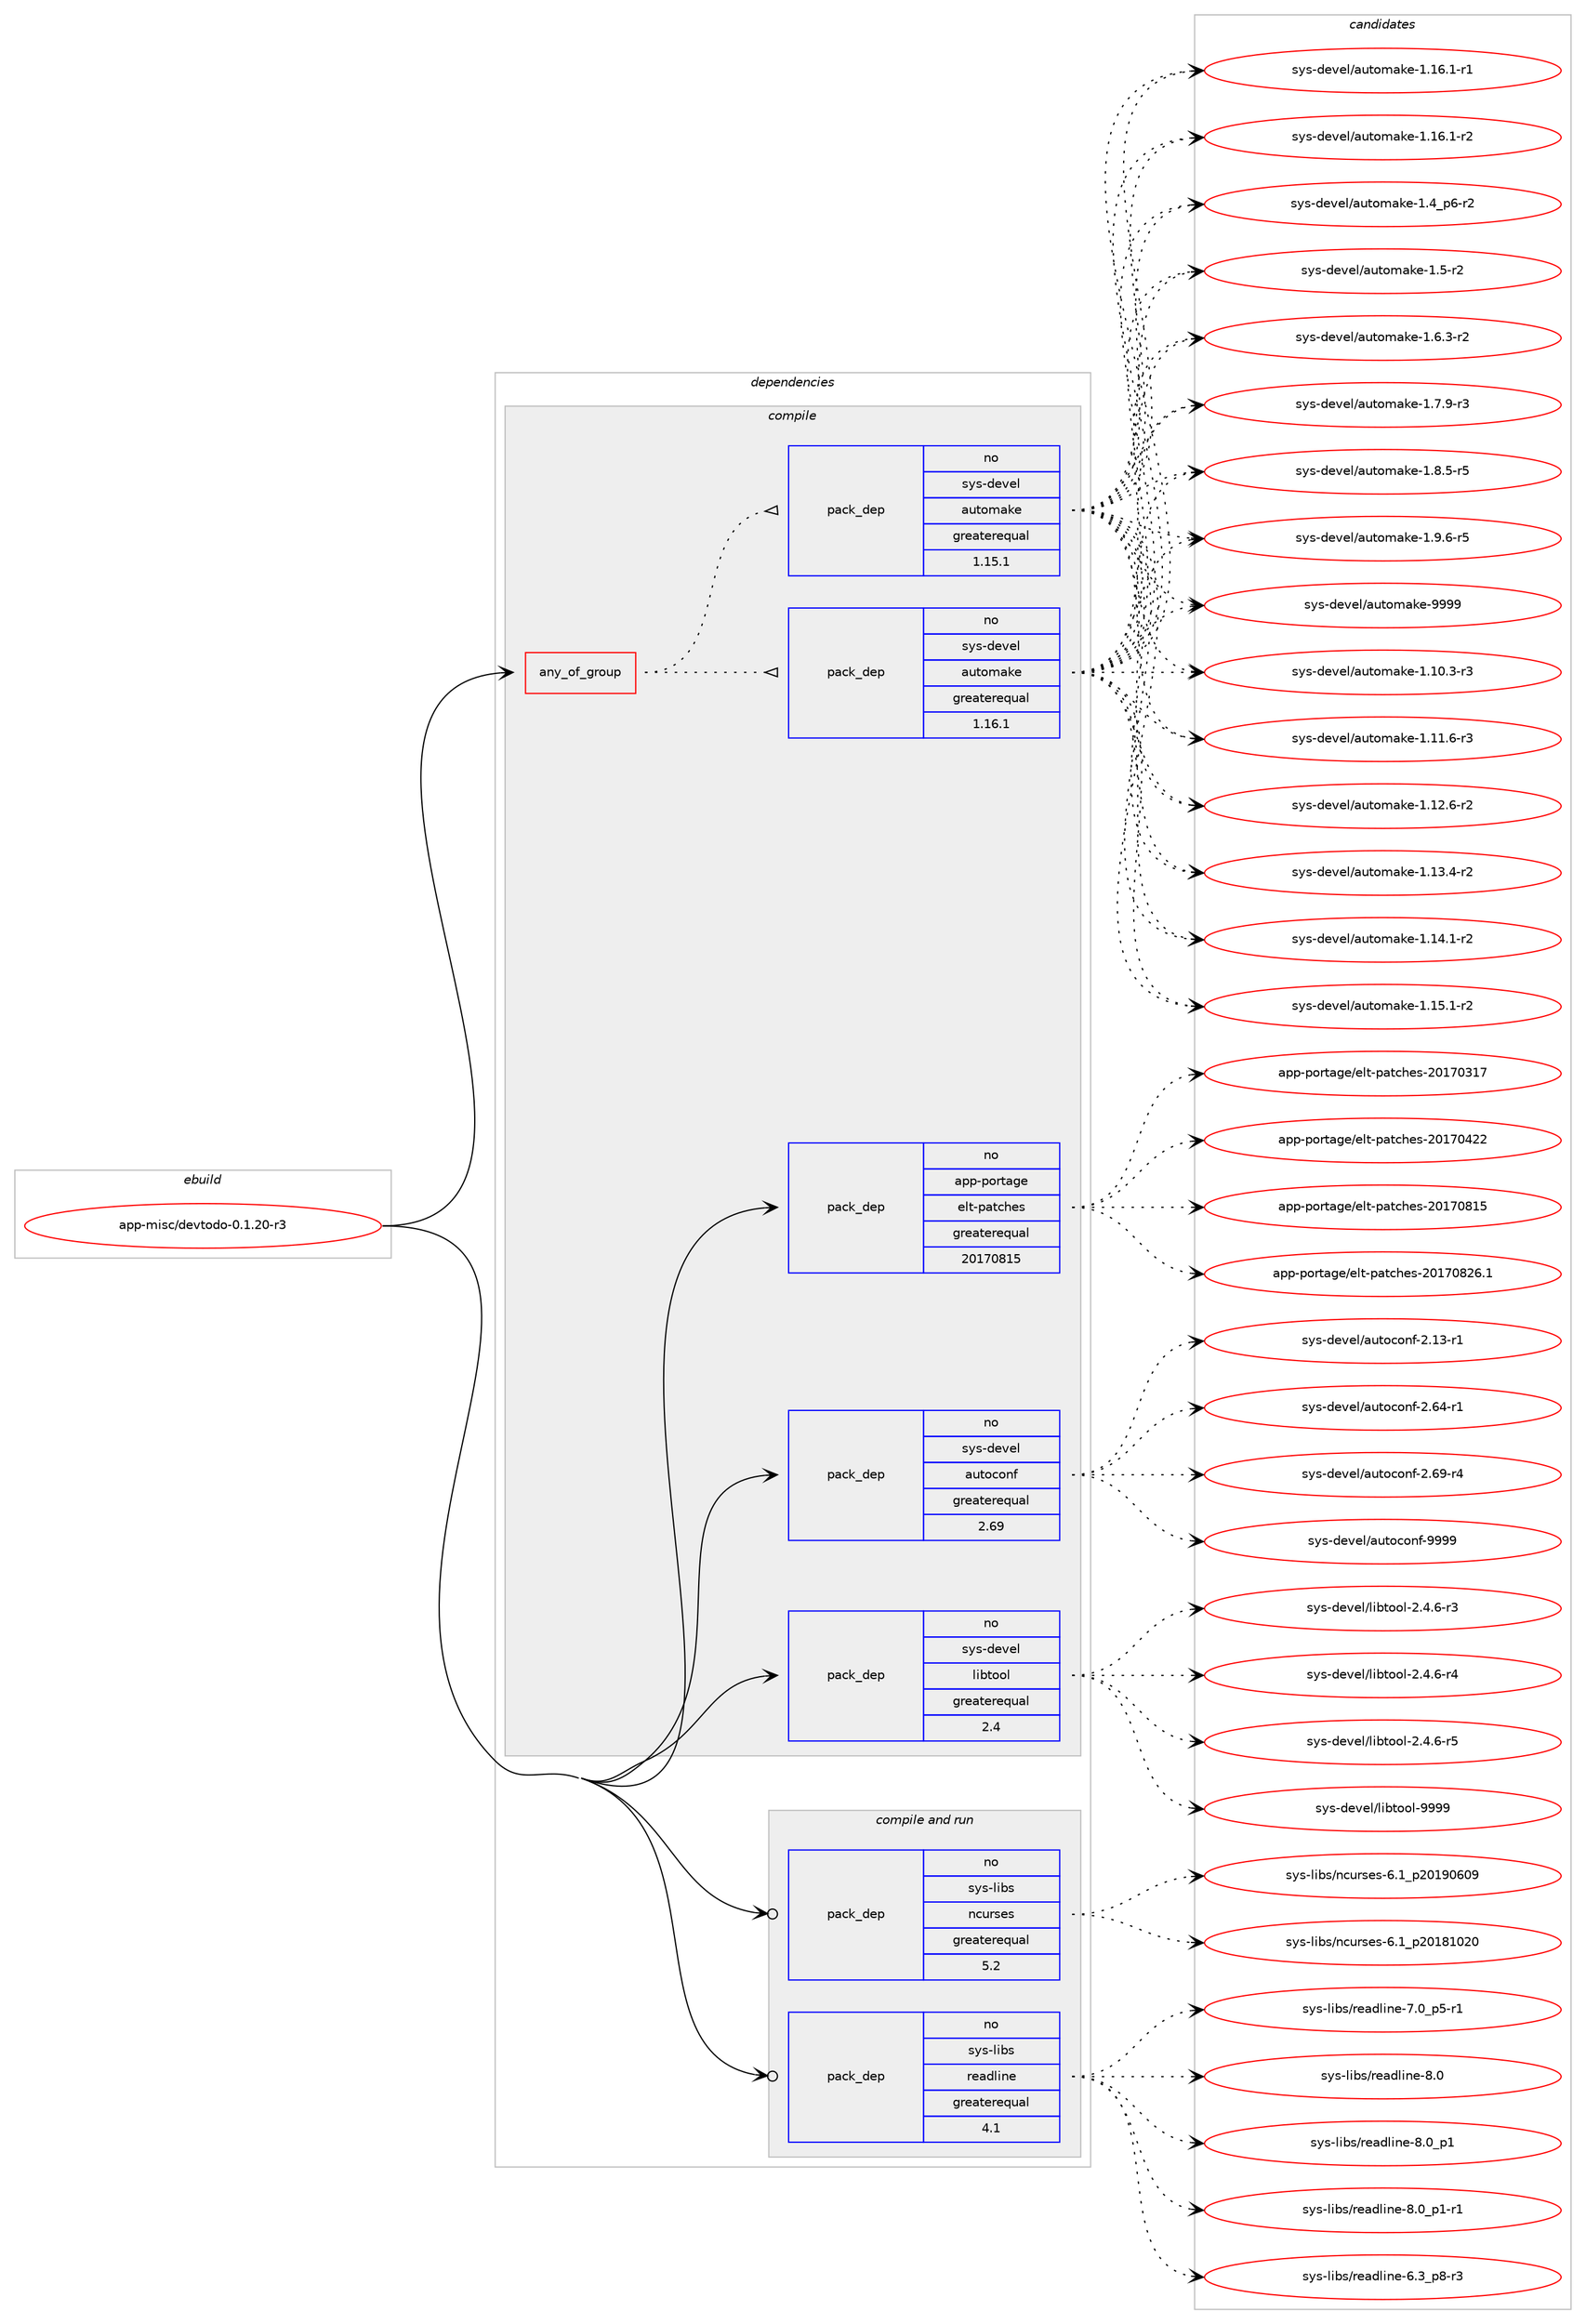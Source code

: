 digraph prolog {

# *************
# Graph options
# *************

newrank=true;
concentrate=true;
compound=true;
graph [rankdir=LR,fontname=Helvetica,fontsize=10,ranksep=1.5];#, ranksep=2.5, nodesep=0.2];
edge  [arrowhead=vee];
node  [fontname=Helvetica,fontsize=10];

# **********
# The ebuild
# **********

subgraph cluster_leftcol {
color=gray;
rank=same;
label=<<i>ebuild</i>>;
id [label="app-misc/devtodo-0.1.20-r3", color=red, width=4, href="../app-misc/devtodo-0.1.20-r3.svg"];
}

# ****************
# The dependencies
# ****************

subgraph cluster_midcol {
color=gray;
label=<<i>dependencies</i>>;
subgraph cluster_compile {
fillcolor="#eeeeee";
style=filled;
label=<<i>compile</i>>;
subgraph any8678 {
dependency498125 [label=<<TABLE BORDER="0" CELLBORDER="1" CELLSPACING="0" CELLPADDING="4"><TR><TD CELLPADDING="10">any_of_group</TD></TR></TABLE>>, shape=none, color=red];subgraph pack370165 {
dependency498126 [label=<<TABLE BORDER="0" CELLBORDER="1" CELLSPACING="0" CELLPADDING="4" WIDTH="220"><TR><TD ROWSPAN="6" CELLPADDING="30">pack_dep</TD></TR><TR><TD WIDTH="110">no</TD></TR><TR><TD>sys-devel</TD></TR><TR><TD>automake</TD></TR><TR><TD>greaterequal</TD></TR><TR><TD>1.16.1</TD></TR></TABLE>>, shape=none, color=blue];
}
dependency498125:e -> dependency498126:w [weight=20,style="dotted",arrowhead="oinv"];
subgraph pack370166 {
dependency498127 [label=<<TABLE BORDER="0" CELLBORDER="1" CELLSPACING="0" CELLPADDING="4" WIDTH="220"><TR><TD ROWSPAN="6" CELLPADDING="30">pack_dep</TD></TR><TR><TD WIDTH="110">no</TD></TR><TR><TD>sys-devel</TD></TR><TR><TD>automake</TD></TR><TR><TD>greaterequal</TD></TR><TR><TD>1.15.1</TD></TR></TABLE>>, shape=none, color=blue];
}
dependency498125:e -> dependency498127:w [weight=20,style="dotted",arrowhead="oinv"];
}
id:e -> dependency498125:w [weight=20,style="solid",arrowhead="vee"];
subgraph pack370167 {
dependency498128 [label=<<TABLE BORDER="0" CELLBORDER="1" CELLSPACING="0" CELLPADDING="4" WIDTH="220"><TR><TD ROWSPAN="6" CELLPADDING="30">pack_dep</TD></TR><TR><TD WIDTH="110">no</TD></TR><TR><TD>app-portage</TD></TR><TR><TD>elt-patches</TD></TR><TR><TD>greaterequal</TD></TR><TR><TD>20170815</TD></TR></TABLE>>, shape=none, color=blue];
}
id:e -> dependency498128:w [weight=20,style="solid",arrowhead="vee"];
subgraph pack370168 {
dependency498129 [label=<<TABLE BORDER="0" CELLBORDER="1" CELLSPACING="0" CELLPADDING="4" WIDTH="220"><TR><TD ROWSPAN="6" CELLPADDING="30">pack_dep</TD></TR><TR><TD WIDTH="110">no</TD></TR><TR><TD>sys-devel</TD></TR><TR><TD>autoconf</TD></TR><TR><TD>greaterequal</TD></TR><TR><TD>2.69</TD></TR></TABLE>>, shape=none, color=blue];
}
id:e -> dependency498129:w [weight=20,style="solid",arrowhead="vee"];
subgraph pack370169 {
dependency498130 [label=<<TABLE BORDER="0" CELLBORDER="1" CELLSPACING="0" CELLPADDING="4" WIDTH="220"><TR><TD ROWSPAN="6" CELLPADDING="30">pack_dep</TD></TR><TR><TD WIDTH="110">no</TD></TR><TR><TD>sys-devel</TD></TR><TR><TD>libtool</TD></TR><TR><TD>greaterequal</TD></TR><TR><TD>2.4</TD></TR></TABLE>>, shape=none, color=blue];
}
id:e -> dependency498130:w [weight=20,style="solid",arrowhead="vee"];
}
subgraph cluster_compileandrun {
fillcolor="#eeeeee";
style=filled;
label=<<i>compile and run</i>>;
subgraph pack370170 {
dependency498131 [label=<<TABLE BORDER="0" CELLBORDER="1" CELLSPACING="0" CELLPADDING="4" WIDTH="220"><TR><TD ROWSPAN="6" CELLPADDING="30">pack_dep</TD></TR><TR><TD WIDTH="110">no</TD></TR><TR><TD>sys-libs</TD></TR><TR><TD>ncurses</TD></TR><TR><TD>greaterequal</TD></TR><TR><TD>5.2</TD></TR></TABLE>>, shape=none, color=blue];
}
id:e -> dependency498131:w [weight=20,style="solid",arrowhead="odotvee"];
subgraph pack370171 {
dependency498132 [label=<<TABLE BORDER="0" CELLBORDER="1" CELLSPACING="0" CELLPADDING="4" WIDTH="220"><TR><TD ROWSPAN="6" CELLPADDING="30">pack_dep</TD></TR><TR><TD WIDTH="110">no</TD></TR><TR><TD>sys-libs</TD></TR><TR><TD>readline</TD></TR><TR><TD>greaterequal</TD></TR><TR><TD>4.1</TD></TR></TABLE>>, shape=none, color=blue];
}
id:e -> dependency498132:w [weight=20,style="solid",arrowhead="odotvee"];
}
subgraph cluster_run {
fillcolor="#eeeeee";
style=filled;
label=<<i>run</i>>;
}
}

# **************
# The candidates
# **************

subgraph cluster_choices {
rank=same;
color=gray;
label=<<i>candidates</i>>;

subgraph choice370165 {
color=black;
nodesep=1;
choice11512111545100101118101108479711711611110997107101454946494846514511451 [label="sys-devel/automake-1.10.3-r3", color=red, width=4,href="../sys-devel/automake-1.10.3-r3.svg"];
choice11512111545100101118101108479711711611110997107101454946494946544511451 [label="sys-devel/automake-1.11.6-r3", color=red, width=4,href="../sys-devel/automake-1.11.6-r3.svg"];
choice11512111545100101118101108479711711611110997107101454946495046544511450 [label="sys-devel/automake-1.12.6-r2", color=red, width=4,href="../sys-devel/automake-1.12.6-r2.svg"];
choice11512111545100101118101108479711711611110997107101454946495146524511450 [label="sys-devel/automake-1.13.4-r2", color=red, width=4,href="../sys-devel/automake-1.13.4-r2.svg"];
choice11512111545100101118101108479711711611110997107101454946495246494511450 [label="sys-devel/automake-1.14.1-r2", color=red, width=4,href="../sys-devel/automake-1.14.1-r2.svg"];
choice11512111545100101118101108479711711611110997107101454946495346494511450 [label="sys-devel/automake-1.15.1-r2", color=red, width=4,href="../sys-devel/automake-1.15.1-r2.svg"];
choice11512111545100101118101108479711711611110997107101454946495446494511449 [label="sys-devel/automake-1.16.1-r1", color=red, width=4,href="../sys-devel/automake-1.16.1-r1.svg"];
choice11512111545100101118101108479711711611110997107101454946495446494511450 [label="sys-devel/automake-1.16.1-r2", color=red, width=4,href="../sys-devel/automake-1.16.1-r2.svg"];
choice115121115451001011181011084797117116111109971071014549465295112544511450 [label="sys-devel/automake-1.4_p6-r2", color=red, width=4,href="../sys-devel/automake-1.4_p6-r2.svg"];
choice11512111545100101118101108479711711611110997107101454946534511450 [label="sys-devel/automake-1.5-r2", color=red, width=4,href="../sys-devel/automake-1.5-r2.svg"];
choice115121115451001011181011084797117116111109971071014549465446514511450 [label="sys-devel/automake-1.6.3-r2", color=red, width=4,href="../sys-devel/automake-1.6.3-r2.svg"];
choice115121115451001011181011084797117116111109971071014549465546574511451 [label="sys-devel/automake-1.7.9-r3", color=red, width=4,href="../sys-devel/automake-1.7.9-r3.svg"];
choice115121115451001011181011084797117116111109971071014549465646534511453 [label="sys-devel/automake-1.8.5-r5", color=red, width=4,href="../sys-devel/automake-1.8.5-r5.svg"];
choice115121115451001011181011084797117116111109971071014549465746544511453 [label="sys-devel/automake-1.9.6-r5", color=red, width=4,href="../sys-devel/automake-1.9.6-r5.svg"];
choice115121115451001011181011084797117116111109971071014557575757 [label="sys-devel/automake-9999", color=red, width=4,href="../sys-devel/automake-9999.svg"];
dependency498126:e -> choice11512111545100101118101108479711711611110997107101454946494846514511451:w [style=dotted,weight="100"];
dependency498126:e -> choice11512111545100101118101108479711711611110997107101454946494946544511451:w [style=dotted,weight="100"];
dependency498126:e -> choice11512111545100101118101108479711711611110997107101454946495046544511450:w [style=dotted,weight="100"];
dependency498126:e -> choice11512111545100101118101108479711711611110997107101454946495146524511450:w [style=dotted,weight="100"];
dependency498126:e -> choice11512111545100101118101108479711711611110997107101454946495246494511450:w [style=dotted,weight="100"];
dependency498126:e -> choice11512111545100101118101108479711711611110997107101454946495346494511450:w [style=dotted,weight="100"];
dependency498126:e -> choice11512111545100101118101108479711711611110997107101454946495446494511449:w [style=dotted,weight="100"];
dependency498126:e -> choice11512111545100101118101108479711711611110997107101454946495446494511450:w [style=dotted,weight="100"];
dependency498126:e -> choice115121115451001011181011084797117116111109971071014549465295112544511450:w [style=dotted,weight="100"];
dependency498126:e -> choice11512111545100101118101108479711711611110997107101454946534511450:w [style=dotted,weight="100"];
dependency498126:e -> choice115121115451001011181011084797117116111109971071014549465446514511450:w [style=dotted,weight="100"];
dependency498126:e -> choice115121115451001011181011084797117116111109971071014549465546574511451:w [style=dotted,weight="100"];
dependency498126:e -> choice115121115451001011181011084797117116111109971071014549465646534511453:w [style=dotted,weight="100"];
dependency498126:e -> choice115121115451001011181011084797117116111109971071014549465746544511453:w [style=dotted,weight="100"];
dependency498126:e -> choice115121115451001011181011084797117116111109971071014557575757:w [style=dotted,weight="100"];
}
subgraph choice370166 {
color=black;
nodesep=1;
choice11512111545100101118101108479711711611110997107101454946494846514511451 [label="sys-devel/automake-1.10.3-r3", color=red, width=4,href="../sys-devel/automake-1.10.3-r3.svg"];
choice11512111545100101118101108479711711611110997107101454946494946544511451 [label="sys-devel/automake-1.11.6-r3", color=red, width=4,href="../sys-devel/automake-1.11.6-r3.svg"];
choice11512111545100101118101108479711711611110997107101454946495046544511450 [label="sys-devel/automake-1.12.6-r2", color=red, width=4,href="../sys-devel/automake-1.12.6-r2.svg"];
choice11512111545100101118101108479711711611110997107101454946495146524511450 [label="sys-devel/automake-1.13.4-r2", color=red, width=4,href="../sys-devel/automake-1.13.4-r2.svg"];
choice11512111545100101118101108479711711611110997107101454946495246494511450 [label="sys-devel/automake-1.14.1-r2", color=red, width=4,href="../sys-devel/automake-1.14.1-r2.svg"];
choice11512111545100101118101108479711711611110997107101454946495346494511450 [label="sys-devel/automake-1.15.1-r2", color=red, width=4,href="../sys-devel/automake-1.15.1-r2.svg"];
choice11512111545100101118101108479711711611110997107101454946495446494511449 [label="sys-devel/automake-1.16.1-r1", color=red, width=4,href="../sys-devel/automake-1.16.1-r1.svg"];
choice11512111545100101118101108479711711611110997107101454946495446494511450 [label="sys-devel/automake-1.16.1-r2", color=red, width=4,href="../sys-devel/automake-1.16.1-r2.svg"];
choice115121115451001011181011084797117116111109971071014549465295112544511450 [label="sys-devel/automake-1.4_p6-r2", color=red, width=4,href="../sys-devel/automake-1.4_p6-r2.svg"];
choice11512111545100101118101108479711711611110997107101454946534511450 [label="sys-devel/automake-1.5-r2", color=red, width=4,href="../sys-devel/automake-1.5-r2.svg"];
choice115121115451001011181011084797117116111109971071014549465446514511450 [label="sys-devel/automake-1.6.3-r2", color=red, width=4,href="../sys-devel/automake-1.6.3-r2.svg"];
choice115121115451001011181011084797117116111109971071014549465546574511451 [label="sys-devel/automake-1.7.9-r3", color=red, width=4,href="../sys-devel/automake-1.7.9-r3.svg"];
choice115121115451001011181011084797117116111109971071014549465646534511453 [label="sys-devel/automake-1.8.5-r5", color=red, width=4,href="../sys-devel/automake-1.8.5-r5.svg"];
choice115121115451001011181011084797117116111109971071014549465746544511453 [label="sys-devel/automake-1.9.6-r5", color=red, width=4,href="../sys-devel/automake-1.9.6-r5.svg"];
choice115121115451001011181011084797117116111109971071014557575757 [label="sys-devel/automake-9999", color=red, width=4,href="../sys-devel/automake-9999.svg"];
dependency498127:e -> choice11512111545100101118101108479711711611110997107101454946494846514511451:w [style=dotted,weight="100"];
dependency498127:e -> choice11512111545100101118101108479711711611110997107101454946494946544511451:w [style=dotted,weight="100"];
dependency498127:e -> choice11512111545100101118101108479711711611110997107101454946495046544511450:w [style=dotted,weight="100"];
dependency498127:e -> choice11512111545100101118101108479711711611110997107101454946495146524511450:w [style=dotted,weight="100"];
dependency498127:e -> choice11512111545100101118101108479711711611110997107101454946495246494511450:w [style=dotted,weight="100"];
dependency498127:e -> choice11512111545100101118101108479711711611110997107101454946495346494511450:w [style=dotted,weight="100"];
dependency498127:e -> choice11512111545100101118101108479711711611110997107101454946495446494511449:w [style=dotted,weight="100"];
dependency498127:e -> choice11512111545100101118101108479711711611110997107101454946495446494511450:w [style=dotted,weight="100"];
dependency498127:e -> choice115121115451001011181011084797117116111109971071014549465295112544511450:w [style=dotted,weight="100"];
dependency498127:e -> choice11512111545100101118101108479711711611110997107101454946534511450:w [style=dotted,weight="100"];
dependency498127:e -> choice115121115451001011181011084797117116111109971071014549465446514511450:w [style=dotted,weight="100"];
dependency498127:e -> choice115121115451001011181011084797117116111109971071014549465546574511451:w [style=dotted,weight="100"];
dependency498127:e -> choice115121115451001011181011084797117116111109971071014549465646534511453:w [style=dotted,weight="100"];
dependency498127:e -> choice115121115451001011181011084797117116111109971071014549465746544511453:w [style=dotted,weight="100"];
dependency498127:e -> choice115121115451001011181011084797117116111109971071014557575757:w [style=dotted,weight="100"];
}
subgraph choice370167 {
color=black;
nodesep=1;
choice97112112451121111141169710310147101108116451129711699104101115455048495548514955 [label="app-portage/elt-patches-20170317", color=red, width=4,href="../app-portage/elt-patches-20170317.svg"];
choice97112112451121111141169710310147101108116451129711699104101115455048495548525050 [label="app-portage/elt-patches-20170422", color=red, width=4,href="../app-portage/elt-patches-20170422.svg"];
choice97112112451121111141169710310147101108116451129711699104101115455048495548564953 [label="app-portage/elt-patches-20170815", color=red, width=4,href="../app-portage/elt-patches-20170815.svg"];
choice971121124511211111411697103101471011081164511297116991041011154550484955485650544649 [label="app-portage/elt-patches-20170826.1", color=red, width=4,href="../app-portage/elt-patches-20170826.1.svg"];
dependency498128:e -> choice97112112451121111141169710310147101108116451129711699104101115455048495548514955:w [style=dotted,weight="100"];
dependency498128:e -> choice97112112451121111141169710310147101108116451129711699104101115455048495548525050:w [style=dotted,weight="100"];
dependency498128:e -> choice97112112451121111141169710310147101108116451129711699104101115455048495548564953:w [style=dotted,weight="100"];
dependency498128:e -> choice971121124511211111411697103101471011081164511297116991041011154550484955485650544649:w [style=dotted,weight="100"];
}
subgraph choice370168 {
color=black;
nodesep=1;
choice1151211154510010111810110847971171161119911111010245504649514511449 [label="sys-devel/autoconf-2.13-r1", color=red, width=4,href="../sys-devel/autoconf-2.13-r1.svg"];
choice1151211154510010111810110847971171161119911111010245504654524511449 [label="sys-devel/autoconf-2.64-r1", color=red, width=4,href="../sys-devel/autoconf-2.64-r1.svg"];
choice1151211154510010111810110847971171161119911111010245504654574511452 [label="sys-devel/autoconf-2.69-r4", color=red, width=4,href="../sys-devel/autoconf-2.69-r4.svg"];
choice115121115451001011181011084797117116111991111101024557575757 [label="sys-devel/autoconf-9999", color=red, width=4,href="../sys-devel/autoconf-9999.svg"];
dependency498129:e -> choice1151211154510010111810110847971171161119911111010245504649514511449:w [style=dotted,weight="100"];
dependency498129:e -> choice1151211154510010111810110847971171161119911111010245504654524511449:w [style=dotted,weight="100"];
dependency498129:e -> choice1151211154510010111810110847971171161119911111010245504654574511452:w [style=dotted,weight="100"];
dependency498129:e -> choice115121115451001011181011084797117116111991111101024557575757:w [style=dotted,weight="100"];
}
subgraph choice370169 {
color=black;
nodesep=1;
choice1151211154510010111810110847108105981161111111084550465246544511451 [label="sys-devel/libtool-2.4.6-r3", color=red, width=4,href="../sys-devel/libtool-2.4.6-r3.svg"];
choice1151211154510010111810110847108105981161111111084550465246544511452 [label="sys-devel/libtool-2.4.6-r4", color=red, width=4,href="../sys-devel/libtool-2.4.6-r4.svg"];
choice1151211154510010111810110847108105981161111111084550465246544511453 [label="sys-devel/libtool-2.4.6-r5", color=red, width=4,href="../sys-devel/libtool-2.4.6-r5.svg"];
choice1151211154510010111810110847108105981161111111084557575757 [label="sys-devel/libtool-9999", color=red, width=4,href="../sys-devel/libtool-9999.svg"];
dependency498130:e -> choice1151211154510010111810110847108105981161111111084550465246544511451:w [style=dotted,weight="100"];
dependency498130:e -> choice1151211154510010111810110847108105981161111111084550465246544511452:w [style=dotted,weight="100"];
dependency498130:e -> choice1151211154510010111810110847108105981161111111084550465246544511453:w [style=dotted,weight="100"];
dependency498130:e -> choice1151211154510010111810110847108105981161111111084557575757:w [style=dotted,weight="100"];
}
subgraph choice370170 {
color=black;
nodesep=1;
choice1151211154510810598115471109911711411510111545544649951125048495649485048 [label="sys-libs/ncurses-6.1_p20181020", color=red, width=4,href="../sys-libs/ncurses-6.1_p20181020.svg"];
choice1151211154510810598115471109911711411510111545544649951125048495748544857 [label="sys-libs/ncurses-6.1_p20190609", color=red, width=4,href="../sys-libs/ncurses-6.1_p20190609.svg"];
dependency498131:e -> choice1151211154510810598115471109911711411510111545544649951125048495649485048:w [style=dotted,weight="100"];
dependency498131:e -> choice1151211154510810598115471109911711411510111545544649951125048495748544857:w [style=dotted,weight="100"];
}
subgraph choice370171 {
color=black;
nodesep=1;
choice115121115451081059811547114101971001081051101014554465195112564511451 [label="sys-libs/readline-6.3_p8-r3", color=red, width=4,href="../sys-libs/readline-6.3_p8-r3.svg"];
choice115121115451081059811547114101971001081051101014555464895112534511449 [label="sys-libs/readline-7.0_p5-r1", color=red, width=4,href="../sys-libs/readline-7.0_p5-r1.svg"];
choice1151211154510810598115471141019710010810511010145564648 [label="sys-libs/readline-8.0", color=red, width=4,href="../sys-libs/readline-8.0.svg"];
choice11512111545108105981154711410197100108105110101455646489511249 [label="sys-libs/readline-8.0_p1", color=red, width=4,href="../sys-libs/readline-8.0_p1.svg"];
choice115121115451081059811547114101971001081051101014556464895112494511449 [label="sys-libs/readline-8.0_p1-r1", color=red, width=4,href="../sys-libs/readline-8.0_p1-r1.svg"];
dependency498132:e -> choice115121115451081059811547114101971001081051101014554465195112564511451:w [style=dotted,weight="100"];
dependency498132:e -> choice115121115451081059811547114101971001081051101014555464895112534511449:w [style=dotted,weight="100"];
dependency498132:e -> choice1151211154510810598115471141019710010810511010145564648:w [style=dotted,weight="100"];
dependency498132:e -> choice11512111545108105981154711410197100108105110101455646489511249:w [style=dotted,weight="100"];
dependency498132:e -> choice115121115451081059811547114101971001081051101014556464895112494511449:w [style=dotted,weight="100"];
}
}

}
